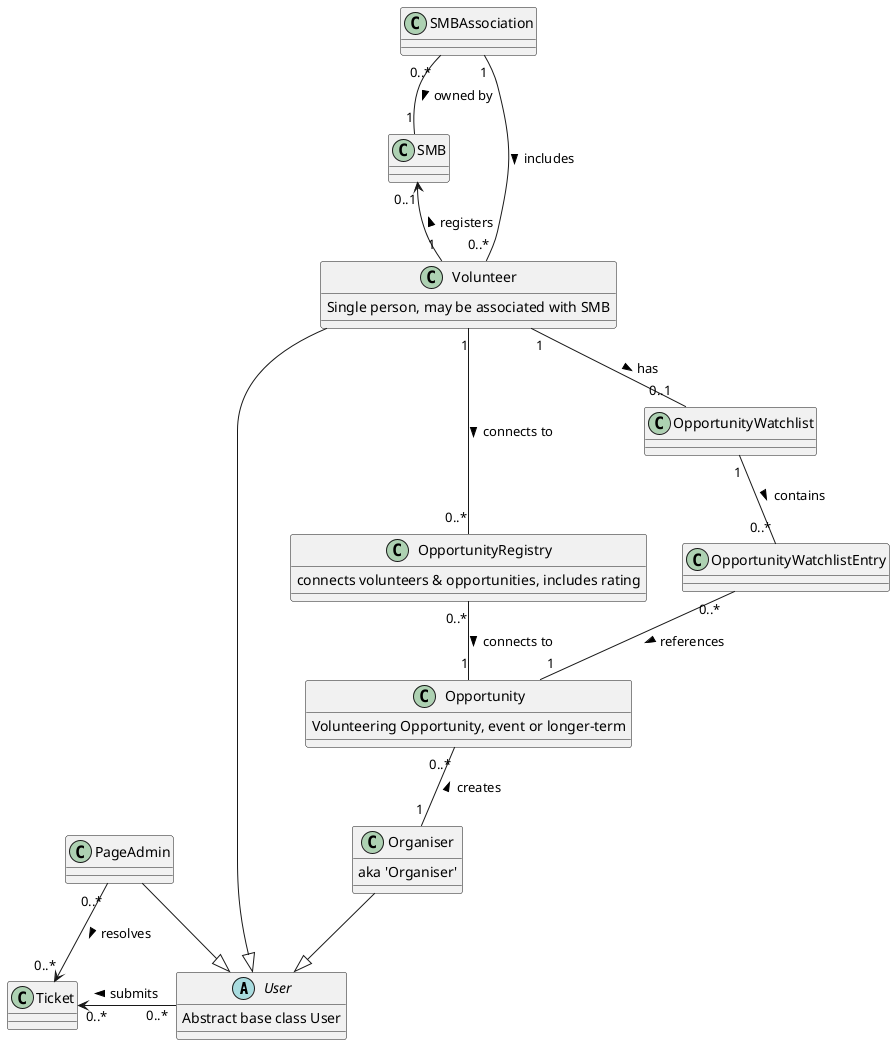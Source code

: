 @startuml Volunteer Platform Class Diagram

' User classes
abstract class User {
    Abstract base class User
}

class PageAdmin {

}

class Volunteer {
    Single person, may be associated with SMB
}


class Organiser {
    aka 'Organiser'
}


Volunteer --|> User
Volunteer "1" -u-> "0..1" SMB : registers > 

Organiser --|> User
PageAdmin -|> User


' Site maintenance related classes
class Ticket {

}

Ticket "0..*" <- "0..*" User : < submits
PageAdmin "0..*" --> "0..*" Ticket : resolves >



' Opportunity related classes
class Opportunity {
    Volunteering Opportunity, event or longer-term
}

class OpportunityRegistry {
    connects volunteers & opportunities, includes rating
}



' SMB Association class
class SMBAssociation {
}



' Watchlist classes
class OpportunityWatchlist {
}

class OpportunityWatchlistEntry {
}


' SMB Association relationships
SMBAssociation "0..*" -- "1" SMB : owned by >
SMBAssociation "1" -- "0..*" Volunteer : includes >

' Opportunity relationships
Opportunity "0..*" -- "1" Organiser : < creates
Volunteer "1" --- "0..*" OpportunityRegistry : connects to >
OpportunityRegistry "0..*" -- "1" Opportunity : connects to >


' Opportunity Watchlist relationships
Volunteer "1" -- "0..1" OpportunityWatchlist : has >
OpportunityWatchlist "1" -- "0..*" OpportunityWatchlistEntry : contains >
OpportunityWatchlistEntry "0..*" -- "1" Opportunity : references >

@enduml
